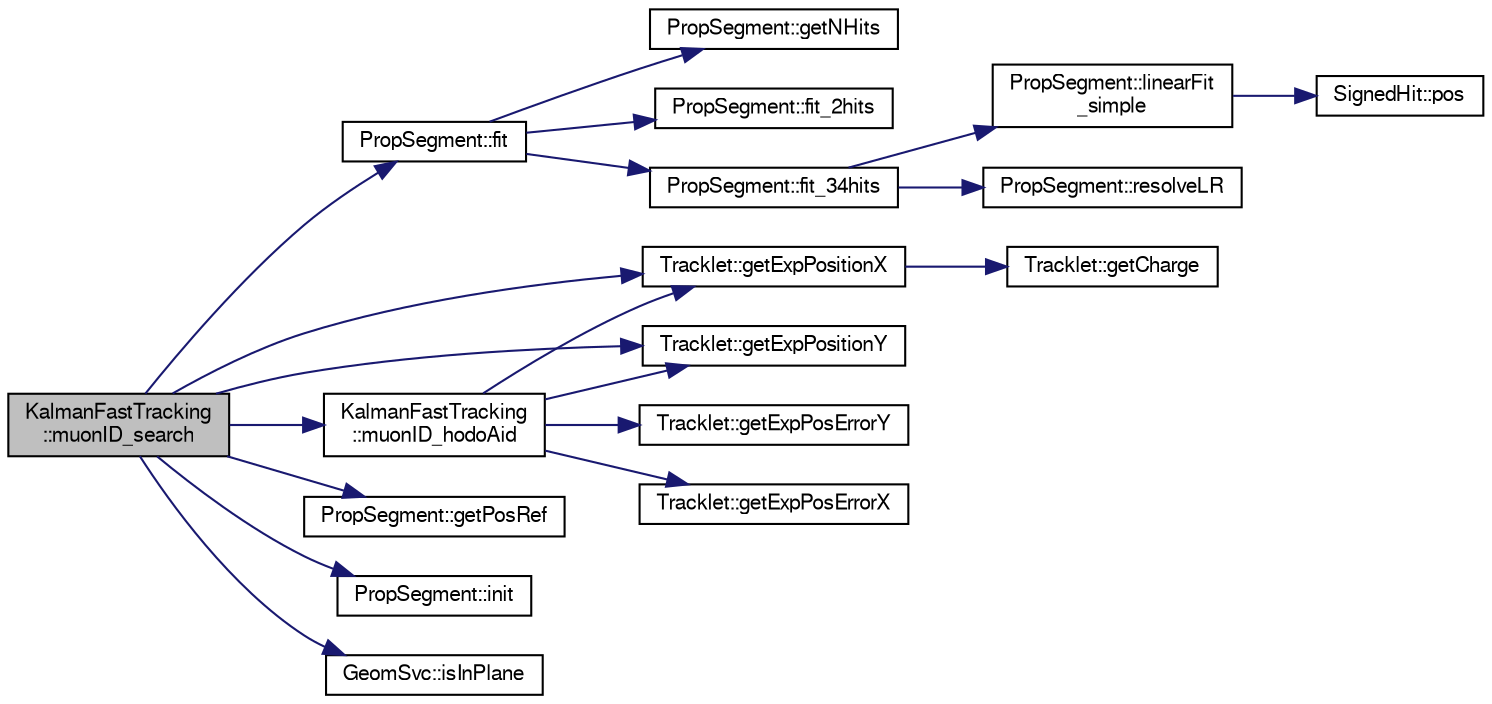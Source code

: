 digraph "KalmanFastTracking::muonID_search"
{
  bgcolor="transparent";
  edge [fontname="FreeSans",fontsize="10",labelfontname="FreeSans",labelfontsize="10"];
  node [fontname="FreeSans",fontsize="10",shape=record];
  rankdir="LR";
  Node1 [label="KalmanFastTracking\l::muonID_search",height=0.2,width=0.4,color="black", fillcolor="grey75", style="filled" fontcolor="black"];
  Node1 -> Node2 [color="midnightblue",fontsize="10",style="solid",fontname="FreeSans"];
  Node2 [label="PropSegment::fit",height=0.2,width=0.4,color="black",URL="$d0/d1e/classPropSegment.html#a50efd15badce32c007c6e1178b2ce977"];
  Node2 -> Node3 [color="midnightblue",fontsize="10",style="solid",fontname="FreeSans"];
  Node3 [label="PropSegment::getNHits",height=0.2,width=0.4,color="black",URL="$d0/d1e/classPropSegment.html#a9642b31a718683d585cc9f92e0e372c5"];
  Node2 -> Node4 [color="midnightblue",fontsize="10",style="solid",fontname="FreeSans"];
  Node4 [label="PropSegment::fit_2hits",height=0.2,width=0.4,color="black",URL="$d0/d1e/classPropSegment.html#ad850340623d574dc60447e572794b798"];
  Node2 -> Node5 [color="midnightblue",fontsize="10",style="solid",fontname="FreeSans"];
  Node5 [label="PropSegment::fit_34hits",height=0.2,width=0.4,color="black",URL="$d0/d1e/classPropSegment.html#aca28cdf1a12ff0d4a0c58a5fbd595dff"];
  Node5 -> Node6 [color="midnightblue",fontsize="10",style="solid",fontname="FreeSans"];
  Node6 [label="PropSegment::resolveLR",height=0.2,width=0.4,color="black",URL="$d0/d1e/classPropSegment.html#a81e4f482e41368e5d21508ec8f4a765f"];
  Node5 -> Node7 [color="midnightblue",fontsize="10",style="solid",fontname="FreeSans"];
  Node7 [label="PropSegment::linearFit\l_simple",height=0.2,width=0.4,color="black",URL="$d0/d1e/classPropSegment.html#aff06825f6828f0eb58be0ea6ae8ec805"];
  Node7 -> Node8 [color="midnightblue",fontsize="10",style="solid",fontname="FreeSans"];
  Node8 [label="SignedHit::pos",height=0.2,width=0.4,color="black",URL="$de/d45/classSignedHit.html#aa752a613465f50fc640689c0b3eb99b5"];
  Node1 -> Node9 [color="midnightblue",fontsize="10",style="solid",fontname="FreeSans"];
  Node9 [label="Tracklet::getExpPositionX",height=0.2,width=0.4,color="black",URL="$d2/d26/classTracklet.html#a34dc65d53a8d13dd4f2cf35ee7f24573"];
  Node9 -> Node10 [color="midnightblue",fontsize="10",style="solid",fontname="FreeSans"];
  Node10 [label="Tracklet::getCharge",height=0.2,width=0.4,color="black",URL="$d2/d26/classTracklet.html#a1f2be06375c110356dabc35f1033ea73"];
  Node1 -> Node11 [color="midnightblue",fontsize="10",style="solid",fontname="FreeSans"];
  Node11 [label="Tracklet::getExpPositionY",height=0.2,width=0.4,color="black",URL="$d2/d26/classTracklet.html#acfa229de89a95c51f515f9fec5763108"];
  Node1 -> Node12 [color="midnightblue",fontsize="10",style="solid",fontname="FreeSans"];
  Node12 [label="PropSegment::getPosRef",height=0.2,width=0.4,color="black",URL="$d0/d1e/classPropSegment.html#ad8797756258f7ed1eabb98fe5c94f4a7"];
  Node1 -> Node13 [color="midnightblue",fontsize="10",style="solid",fontname="FreeSans"];
  Node13 [label="PropSegment::init",height=0.2,width=0.4,color="black",URL="$d0/d1e/classPropSegment.html#aa982f265d5ce4efbe42e5dbaabd0a559"];
  Node1 -> Node14 [color="midnightblue",fontsize="10",style="solid",fontname="FreeSans"];
  Node14 [label="GeomSvc::isInPlane",height=0.2,width=0.4,color="black",URL="$d0/da0/classGeomSvc.html#aeb39d8892e1abc38eaf32608b0db0a20",tooltip="See if a point is in a plane. "];
  Node1 -> Node15 [color="midnightblue",fontsize="10",style="solid",fontname="FreeSans"];
  Node15 [label="KalmanFastTracking\l::muonID_hodoAid",height=0.2,width=0.4,color="black",URL="$d3/d46/classKalmanFastTracking.html#ab9097108e13ba257954b854f2bc2e45b"];
  Node15 -> Node16 [color="midnightblue",fontsize="10",style="solid",fontname="FreeSans"];
  Node16 [label="Tracklet::getExpPosErrorX",height=0.2,width=0.4,color="black",URL="$d2/d26/classTracklet.html#ad25a91b7c2a619e3b9a59358626b181b"];
  Node15 -> Node17 [color="midnightblue",fontsize="10",style="solid",fontname="FreeSans"];
  Node17 [label="Tracklet::getExpPosErrorY",height=0.2,width=0.4,color="black",URL="$d2/d26/classTracklet.html#ae1ac06ed407411fa5aedd42e5ca1d710"];
  Node15 -> Node9 [color="midnightblue",fontsize="10",style="solid",fontname="FreeSans"];
  Node15 -> Node11 [color="midnightblue",fontsize="10",style="solid",fontname="FreeSans"];
}
